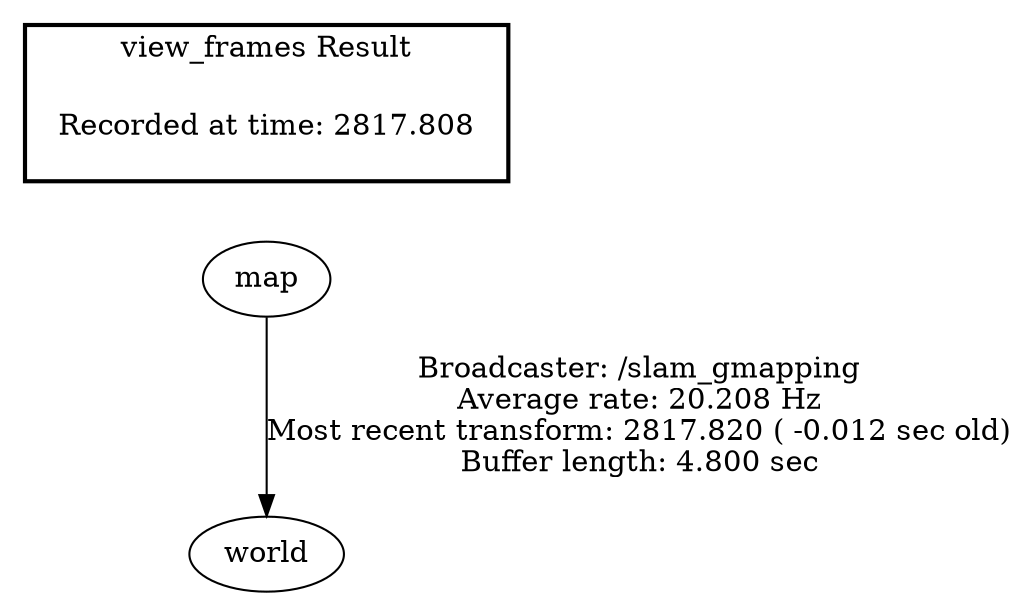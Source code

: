 digraph G {
"map" -> "world"[label="Broadcaster: /slam_gmapping\nAverage rate: 20.208 Hz\nMost recent transform: 2817.820 ( -0.012 sec old)\nBuffer length: 4.800 sec\n"];
edge [style=invis];
 subgraph cluster_legend { style=bold; color=black; label ="view_frames Result";
"Recorded at time: 2817.808"[ shape=plaintext ] ;
 }->"map";
}